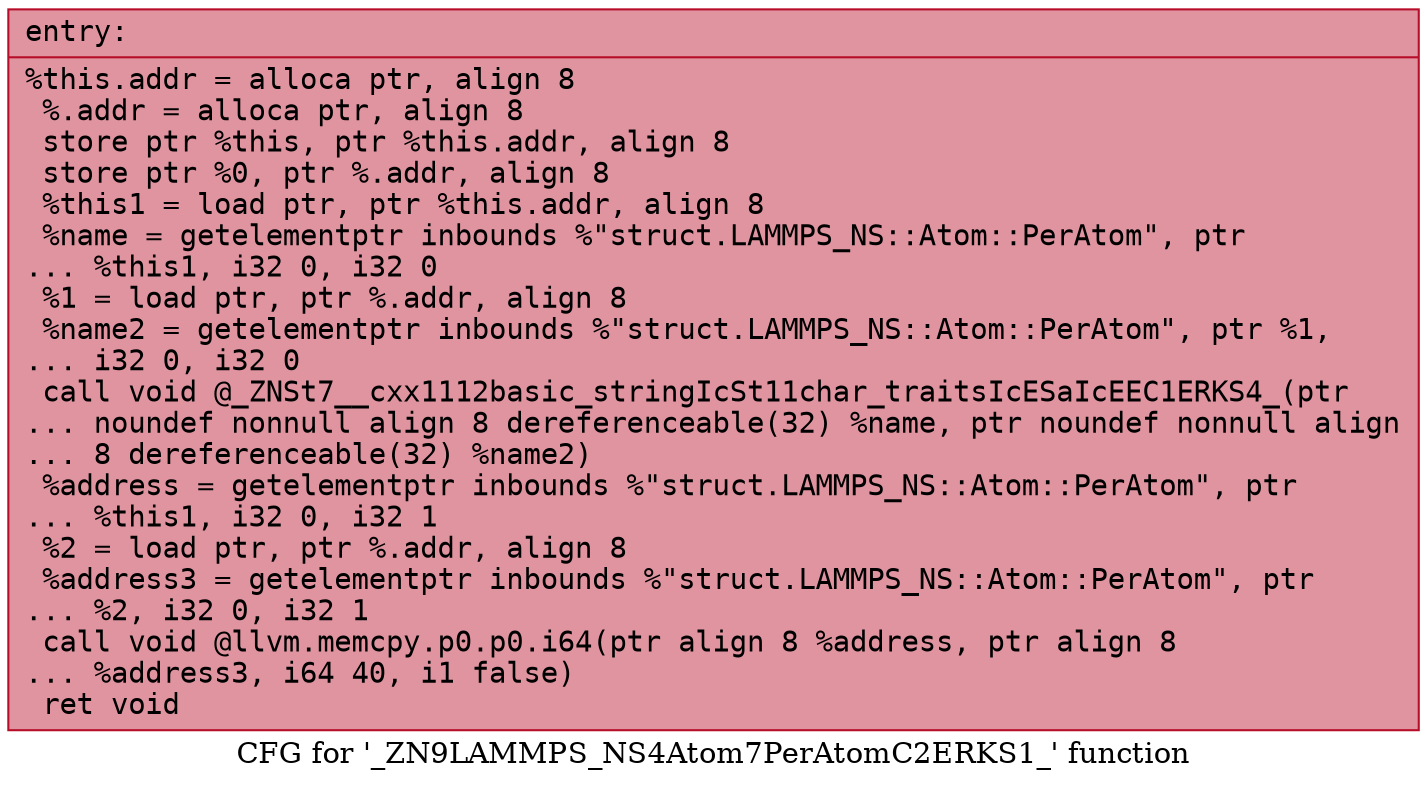 digraph "CFG for '_ZN9LAMMPS_NS4Atom7PerAtomC2ERKS1_' function" {
	label="CFG for '_ZN9LAMMPS_NS4Atom7PerAtomC2ERKS1_' function";

	Node0x55aea92243f0 [shape=record,color="#b70d28ff", style=filled, fillcolor="#b70d2870" fontname="Courier",label="{entry:\l|  %this.addr = alloca ptr, align 8\l  %.addr = alloca ptr, align 8\l  store ptr %this, ptr %this.addr, align 8\l  store ptr %0, ptr %.addr, align 8\l  %this1 = load ptr, ptr %this.addr, align 8\l  %name = getelementptr inbounds %\"struct.LAMMPS_NS::Atom::PerAtom\", ptr\l... %this1, i32 0, i32 0\l  %1 = load ptr, ptr %.addr, align 8\l  %name2 = getelementptr inbounds %\"struct.LAMMPS_NS::Atom::PerAtom\", ptr %1,\l... i32 0, i32 0\l  call void @_ZNSt7__cxx1112basic_stringIcSt11char_traitsIcESaIcEEC1ERKS4_(ptr\l... noundef nonnull align 8 dereferenceable(32) %name, ptr noundef nonnull align\l... 8 dereferenceable(32) %name2)\l  %address = getelementptr inbounds %\"struct.LAMMPS_NS::Atom::PerAtom\", ptr\l... %this1, i32 0, i32 1\l  %2 = load ptr, ptr %.addr, align 8\l  %address3 = getelementptr inbounds %\"struct.LAMMPS_NS::Atom::PerAtom\", ptr\l... %2, i32 0, i32 1\l  call void @llvm.memcpy.p0.p0.i64(ptr align 8 %address, ptr align 8\l... %address3, i64 40, i1 false)\l  ret void\l}"];
}
